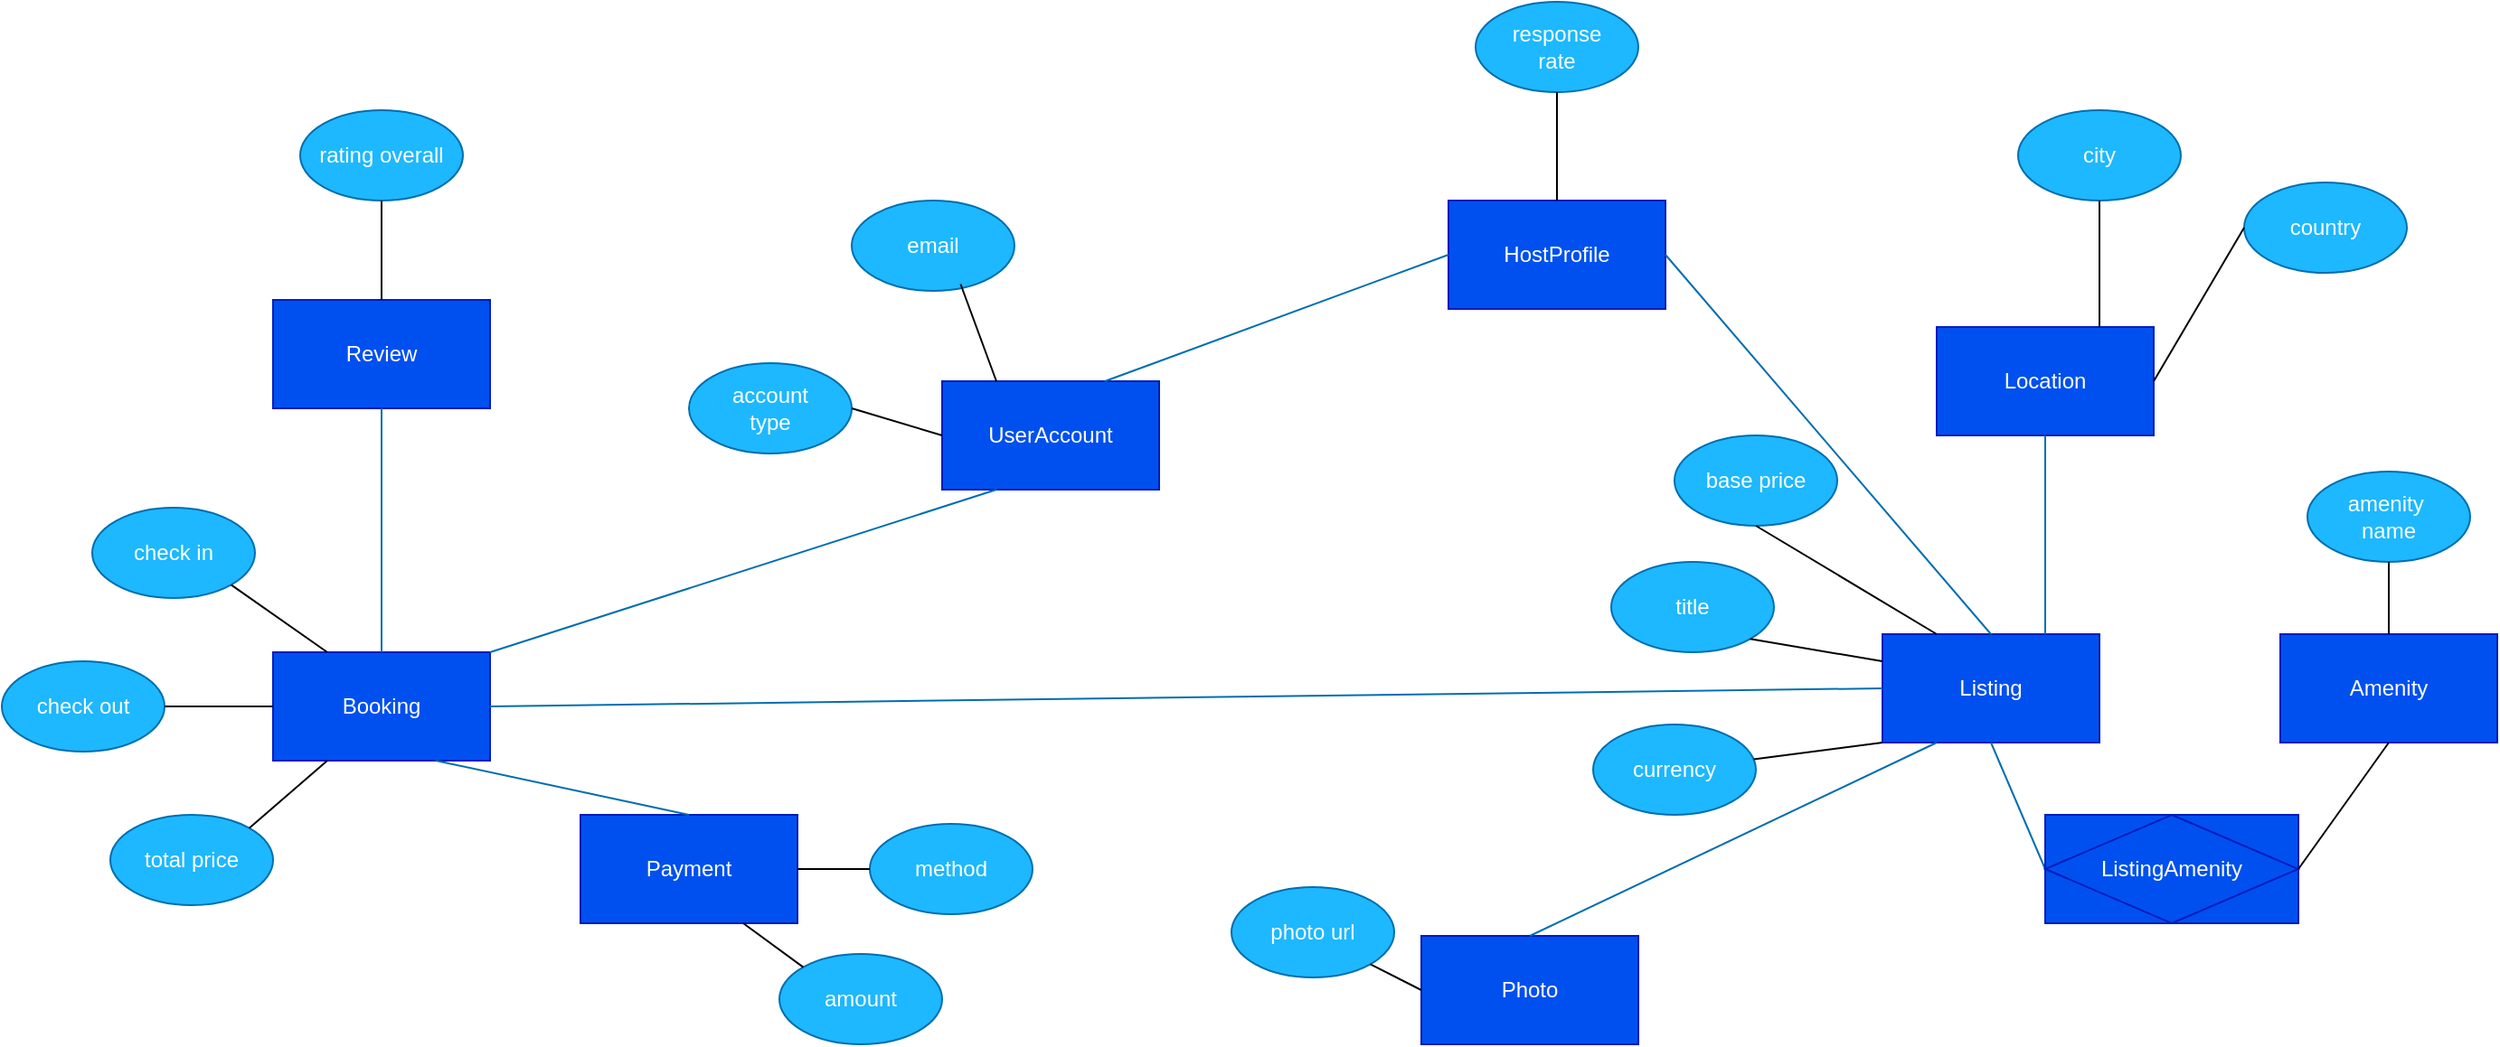 <mxfile version="28.2.7">
  <diagram name="Page-1" id="w8lOTS-Hc9tgo65MIErD">
    <mxGraphModel dx="2216" dy="835" grid="1" gridSize="10" guides="1" tooltips="1" connect="1" arrows="1" fold="1" page="1" pageScale="1" pageWidth="827" pageHeight="1169" math="0" shadow="0">
      <root>
        <mxCell id="0" />
        <mxCell id="1" parent="0" />
        <mxCell id="Cxw9oSvX4OLTWF03UOd2-1" value="HostProfile" style="rounded=0;whiteSpace=wrap;html=1;fillColor=#0050ef;fontColor=#ffffff;strokeColor=#001DBC;" parent="1" vertex="1">
          <mxGeometry x="350" y="170" width="120" height="60" as="geometry" />
        </mxCell>
        <mxCell id="Cxw9oSvX4OLTWF03UOd2-2" value="UserAccount" style="rounded=0;whiteSpace=wrap;html=1;fillColor=#0050ef;fontColor=#ffffff;strokeColor=#001DBC;" parent="1" vertex="1">
          <mxGeometry x="70" y="270" width="120" height="60" as="geometry" />
        </mxCell>
        <mxCell id="Cxw9oSvX4OLTWF03UOd2-3" value="Booking" style="rounded=0;whiteSpace=wrap;html=1;fillColor=#0050ef;fontColor=#ffffff;strokeColor=#001DBC;" parent="1" vertex="1">
          <mxGeometry x="-300" y="420" width="120" height="60" as="geometry" />
        </mxCell>
        <mxCell id="Cxw9oSvX4OLTWF03UOd2-4" value="Listing" style="rounded=0;whiteSpace=wrap;html=1;fillColor=#0050ef;fontColor=#ffffff;strokeColor=#001DBC;" parent="1" vertex="1">
          <mxGeometry x="590" y="410" width="120" height="60" as="geometry" />
        </mxCell>
        <mxCell id="Cxw9oSvX4OLTWF03UOd2-6" value="Review" style="rounded=0;whiteSpace=wrap;html=1;fillColor=#0050ef;fontColor=#ffffff;strokeColor=#001DBC;" parent="1" vertex="1">
          <mxGeometry x="-300" y="225" width="120" height="60" as="geometry" />
        </mxCell>
        <mxCell id="Cxw9oSvX4OLTWF03UOd2-7" value="Location" style="rounded=0;whiteSpace=wrap;html=1;fillColor=#0050ef;fontColor=#ffffff;strokeColor=#001DBC;" parent="1" vertex="1">
          <mxGeometry x="620" y="240" width="120" height="60" as="geometry" />
        </mxCell>
        <mxCell id="Cxw9oSvX4OLTWF03UOd2-8" value="Amenity" style="rounded=0;whiteSpace=wrap;html=1;fillColor=#0050ef;fontColor=#ffffff;strokeColor=#001DBC;" parent="1" vertex="1">
          <mxGeometry x="810" y="410" width="120" height="60" as="geometry" />
        </mxCell>
        <mxCell id="Cxw9oSvX4OLTWF03UOd2-9" value="Photo" style="rounded=0;whiteSpace=wrap;html=1;fillColor=#0050ef;fontColor=#ffffff;strokeColor=#001DBC;" parent="1" vertex="1">
          <mxGeometry x="335" y="577" width="120" height="60" as="geometry" />
        </mxCell>
        <mxCell id="Cxw9oSvX4OLTWF03UOd2-11" value="Payment" style="rounded=0;whiteSpace=wrap;html=1;fillColor=#0050ef;fontColor=#ffffff;strokeColor=#001DBC;" parent="1" vertex="1">
          <mxGeometry x="-130" y="510" width="120" height="60" as="geometry" />
        </mxCell>
        <mxCell id="Cxw9oSvX4OLTWF03UOd2-12" value="" style="endArrow=none;html=1;rounded=0;exitX=0.5;exitY=0;exitDx=0;exitDy=0;entryX=0.25;entryY=1;entryDx=0;entryDy=0;fillColor=#1ba1e2;strokeColor=#006EAF;" parent="1" source="Cxw9oSvX4OLTWF03UOd2-9" target="Cxw9oSvX4OLTWF03UOd2-4" edge="1">
          <mxGeometry width="50" height="50" relative="1" as="geometry">
            <mxPoint x="670" y="520" as="sourcePoint" />
            <mxPoint x="720" y="480" as="targetPoint" />
          </mxGeometry>
        </mxCell>
        <mxCell id="Cxw9oSvX4OLTWF03UOd2-13" value="" style="endArrow=none;html=1;rounded=0;entryX=0;entryY=0.5;entryDx=0;entryDy=0;exitX=0.75;exitY=0;exitDx=0;exitDy=0;fillColor=#1ba1e2;strokeColor=#006EAF;" parent="1" source="Cxw9oSvX4OLTWF03UOd2-2" target="Cxw9oSvX4OLTWF03UOd2-1" edge="1">
          <mxGeometry width="50" height="50" relative="1" as="geometry">
            <mxPoint x="326" y="290" as="sourcePoint" />
            <mxPoint x="376" y="240" as="targetPoint" />
          </mxGeometry>
        </mxCell>
        <mxCell id="Cxw9oSvX4OLTWF03UOd2-14" value="" style="endArrow=none;html=1;rounded=0;exitX=0.5;exitY=1;exitDx=0;exitDy=0;entryX=0.75;entryY=0;entryDx=0;entryDy=0;fillColor=#1ba1e2;strokeColor=#006EAF;" parent="1" source="Cxw9oSvX4OLTWF03UOd2-7" target="Cxw9oSvX4OLTWF03UOd2-4" edge="1">
          <mxGeometry width="50" height="50" relative="1" as="geometry">
            <mxPoint x="580" y="480" as="sourcePoint" />
            <mxPoint x="630" y="430" as="targetPoint" />
          </mxGeometry>
        </mxCell>
        <mxCell id="Cxw9oSvX4OLTWF03UOd2-16" value="" style="endArrow=none;html=1;rounded=0;exitX=0.5;exitY=1;exitDx=0;exitDy=0;fillColor=#1ba1e2;strokeColor=#006EAF;entryX=0;entryY=0.5;entryDx=0;entryDy=0;" parent="1" source="Cxw9oSvX4OLTWF03UOd2-4" target="4u0wFj2HR7MiW4nu8fir-1" edge="1">
          <mxGeometry width="50" height="50" relative="1" as="geometry">
            <mxPoint x="580" y="480" as="sourcePoint" />
            <mxPoint x="800" y="494.0" as="targetPoint" />
          </mxGeometry>
        </mxCell>
        <mxCell id="Cxw9oSvX4OLTWF03UOd2-18" value="" style="endArrow=none;html=1;rounded=0;exitX=1;exitY=0.5;exitDx=0;exitDy=0;entryX=0;entryY=0.5;entryDx=0;entryDy=0;fillColor=#1ba1e2;strokeColor=#006EAF;" parent="1" source="Cxw9oSvX4OLTWF03UOd2-3" target="Cxw9oSvX4OLTWF03UOd2-4" edge="1">
          <mxGeometry width="50" height="50" relative="1" as="geometry">
            <mxPoint x="430" y="480" as="sourcePoint" />
            <mxPoint x="480" y="430" as="targetPoint" />
          </mxGeometry>
        </mxCell>
        <mxCell id="Cxw9oSvX4OLTWF03UOd2-22" value="" style="endArrow=none;html=1;rounded=0;exitX=0.5;exitY=0;exitDx=0;exitDy=0;entryX=0.75;entryY=1;entryDx=0;entryDy=0;fillColor=#1ba1e2;strokeColor=#006EAF;" parent="1" source="Cxw9oSvX4OLTWF03UOd2-11" target="Cxw9oSvX4OLTWF03UOd2-3" edge="1">
          <mxGeometry width="50" height="50" relative="1" as="geometry">
            <mxPoint x="70" y="490" as="sourcePoint" />
            <mxPoint x="120" y="440" as="targetPoint" />
          </mxGeometry>
        </mxCell>
        <mxCell id="Cxw9oSvX4OLTWF03UOd2-23" value="" style="endArrow=none;html=1;rounded=0;entryX=0.5;entryY=1;entryDx=0;entryDy=0;exitX=0.5;exitY=0;exitDx=0;exitDy=0;fillColor=#1ba1e2;strokeColor=#006EAF;" parent="1" source="Cxw9oSvX4OLTWF03UOd2-3" target="Cxw9oSvX4OLTWF03UOd2-6" edge="1">
          <mxGeometry width="50" height="50" relative="1" as="geometry">
            <mxPoint x="70" y="490" as="sourcePoint" />
            <mxPoint x="120" y="440" as="targetPoint" />
          </mxGeometry>
        </mxCell>
        <mxCell id="Cxw9oSvX4OLTWF03UOd2-24" value="" style="endArrow=none;html=1;rounded=0;entryX=1;entryY=0.5;entryDx=0;entryDy=0;exitX=0.5;exitY=0;exitDx=0;exitDy=0;fillColor=#1ba1e2;strokeColor=#006EAF;" parent="1" source="Cxw9oSvX4OLTWF03UOd2-4" target="Cxw9oSvX4OLTWF03UOd2-1" edge="1">
          <mxGeometry width="50" height="50" relative="1" as="geometry">
            <mxPoint x="430" y="480" as="sourcePoint" />
            <mxPoint x="480" y="430" as="targetPoint" />
          </mxGeometry>
        </mxCell>
        <mxCell id="Cxw9oSvX4OLTWF03UOd2-25" value="" style="endArrow=none;html=1;rounded=0;entryX=0.25;entryY=1;entryDx=0;entryDy=0;exitX=1;exitY=0;exitDx=0;exitDy=0;fillColor=#1ba1e2;strokeColor=#006EAF;" parent="1" source="Cxw9oSvX4OLTWF03UOd2-3" target="Cxw9oSvX4OLTWF03UOd2-2" edge="1">
          <mxGeometry width="50" height="50" relative="1" as="geometry">
            <mxPoint x="430" y="480" as="sourcePoint" />
            <mxPoint x="480" y="430" as="targetPoint" />
          </mxGeometry>
        </mxCell>
        <mxCell id="Cxw9oSvX4OLTWF03UOd2-34" value="email" style="ellipse;whiteSpace=wrap;html=1;fillColor=#1DB8FF;fontColor=#ffffff;strokeColor=#006EAF;" parent="1" vertex="1">
          <mxGeometry x="20" y="170" width="90" height="50" as="geometry" />
        </mxCell>
        <mxCell id="Cxw9oSvX4OLTWF03UOd2-36" value="account&lt;div&gt;type&lt;/div&gt;" style="ellipse;whiteSpace=wrap;html=1;fillColor=#1DB8FF;fontColor=#ffffff;strokeColor=#006EAF;" parent="1" vertex="1">
          <mxGeometry x="-70" y="260" width="90" height="50" as="geometry" />
        </mxCell>
        <mxCell id="Cxw9oSvX4OLTWF03UOd2-37" value="response&lt;div&gt;rate&lt;/div&gt;" style="ellipse;whiteSpace=wrap;html=1;fillColor=#1DB8FF;fontColor=#ffffff;strokeColor=#006EAF;" parent="1" vertex="1">
          <mxGeometry x="365" y="60" width="90" height="50" as="geometry" />
        </mxCell>
        <mxCell id="Cxw9oSvX4OLTWF03UOd2-38" value="" style="endArrow=none;html=1;rounded=0;entryX=0.5;entryY=1;entryDx=0;entryDy=0;exitX=0.5;exitY=0;exitDx=0;exitDy=0;" parent="1" source="Cxw9oSvX4OLTWF03UOd2-1" target="Cxw9oSvX4OLTWF03UOd2-37" edge="1">
          <mxGeometry width="50" height="50" relative="1" as="geometry">
            <mxPoint x="330" y="480" as="sourcePoint" />
            <mxPoint x="380" y="430" as="targetPoint" />
          </mxGeometry>
        </mxCell>
        <mxCell id="Cxw9oSvX4OLTWF03UOd2-39" value="" style="endArrow=none;html=1;rounded=0;entryX=0.669;entryY=0.925;entryDx=0;entryDy=0;entryPerimeter=0;exitX=0.25;exitY=0;exitDx=0;exitDy=0;" parent="1" source="Cxw9oSvX4OLTWF03UOd2-2" target="Cxw9oSvX4OLTWF03UOd2-34" edge="1">
          <mxGeometry width="50" height="50" relative="1" as="geometry">
            <mxPoint x="260" y="450" as="sourcePoint" />
            <mxPoint x="310" y="400" as="targetPoint" />
          </mxGeometry>
        </mxCell>
        <mxCell id="Cxw9oSvX4OLTWF03UOd2-40" value="" style="endArrow=none;html=1;rounded=0;exitX=0;exitY=0.5;exitDx=0;exitDy=0;entryX=1;entryY=0.5;entryDx=0;entryDy=0;" parent="1" source="Cxw9oSvX4OLTWF03UOd2-2" target="Cxw9oSvX4OLTWF03UOd2-36" edge="1">
          <mxGeometry width="50" height="50" relative="1" as="geometry">
            <mxPoint x="260" y="450" as="sourcePoint" />
            <mxPoint x="10" y="310" as="targetPoint" />
          </mxGeometry>
        </mxCell>
        <mxCell id="Cxw9oSvX4OLTWF03UOd2-41" value="title" style="ellipse;whiteSpace=wrap;html=1;fillColor=#1DB8FF;fontColor=#ffffff;strokeColor=#006EAF;" parent="1" vertex="1">
          <mxGeometry x="440" y="370" width="90" height="50" as="geometry" />
        </mxCell>
        <mxCell id="Cxw9oSvX4OLTWF03UOd2-42" value="base price" style="ellipse;whiteSpace=wrap;html=1;fillColor=#1DB8FF;fontColor=#ffffff;strokeColor=#006EAF;" parent="1" vertex="1">
          <mxGeometry x="475" y="300" width="90" height="50" as="geometry" />
        </mxCell>
        <mxCell id="Cxw9oSvX4OLTWF03UOd2-43" value="currency" style="ellipse;whiteSpace=wrap;html=1;fillColor=#1DB8FF;fontColor=#ffffff;strokeColor=#006EAF;" parent="1" vertex="1">
          <mxGeometry x="430" y="460" width="90" height="50" as="geometry" />
        </mxCell>
        <mxCell id="Cxw9oSvX4OLTWF03UOd2-44" value="" style="endArrow=none;html=1;rounded=0;entryX=1;entryY=1;entryDx=0;entryDy=0;exitX=0;exitY=0.25;exitDx=0;exitDy=0;" parent="1" source="Cxw9oSvX4OLTWF03UOd2-4" target="Cxw9oSvX4OLTWF03UOd2-41" edge="1">
          <mxGeometry width="50" height="50" relative="1" as="geometry">
            <mxPoint x="580" y="440" as="sourcePoint" />
            <mxPoint x="380" y="430" as="targetPoint" />
          </mxGeometry>
        </mxCell>
        <mxCell id="Cxw9oSvX4OLTWF03UOd2-45" value="" style="endArrow=none;html=1;rounded=0;entryX=0.5;entryY=1;entryDx=0;entryDy=0;exitX=0.25;exitY=0;exitDx=0;exitDy=0;" parent="1" source="Cxw9oSvX4OLTWF03UOd2-4" target="Cxw9oSvX4OLTWF03UOd2-42" edge="1">
          <mxGeometry width="50" height="50" relative="1" as="geometry">
            <mxPoint x="330" y="480" as="sourcePoint" />
            <mxPoint x="380" y="430" as="targetPoint" />
          </mxGeometry>
        </mxCell>
        <mxCell id="Cxw9oSvX4OLTWF03UOd2-46" value="" style="endArrow=none;html=1;rounded=0;entryX=0;entryY=1;entryDx=0;entryDy=0;" parent="1" source="Cxw9oSvX4OLTWF03UOd2-43" target="Cxw9oSvX4OLTWF03UOd2-4" edge="1">
          <mxGeometry width="50" height="50" relative="1" as="geometry">
            <mxPoint x="330" y="480" as="sourcePoint" />
            <mxPoint x="380" y="430" as="targetPoint" />
          </mxGeometry>
        </mxCell>
        <mxCell id="Cxw9oSvX4OLTWF03UOd2-50" value="amenity&amp;nbsp;&lt;div&gt;name&lt;/div&gt;" style="ellipse;whiteSpace=wrap;html=1;fillColor=#1DB8FF;fontColor=#ffffff;strokeColor=#006EAF;" parent="1" vertex="1">
          <mxGeometry x="825" y="320" width="90" height="50" as="geometry" />
        </mxCell>
        <mxCell id="Cxw9oSvX4OLTWF03UOd2-53" value="" style="endArrow=none;html=1;rounded=0;exitX=0.5;exitY=1;exitDx=0;exitDy=0;entryX=0.5;entryY=0;entryDx=0;entryDy=0;" parent="1" source="Cxw9oSvX4OLTWF03UOd2-50" target="Cxw9oSvX4OLTWF03UOd2-8" edge="1">
          <mxGeometry width="50" height="50" relative="1" as="geometry">
            <mxPoint x="410" y="490" as="sourcePoint" />
            <mxPoint x="1060" y="380" as="targetPoint" />
          </mxGeometry>
        </mxCell>
        <mxCell id="Cxw9oSvX4OLTWF03UOd2-56" value="method" style="ellipse;whiteSpace=wrap;html=1;fillColor=#1DB8FF;fontColor=#ffffff;strokeColor=#006EAF;" parent="1" vertex="1">
          <mxGeometry x="30" y="515" width="90" height="50" as="geometry" />
        </mxCell>
        <mxCell id="Cxw9oSvX4OLTWF03UOd2-57" value="amount" style="ellipse;whiteSpace=wrap;html=1;fillColor=#1DB8FF;fontColor=#ffffff;strokeColor=#006EAF;" parent="1" vertex="1">
          <mxGeometry x="-20" y="587" width="90" height="50" as="geometry" />
        </mxCell>
        <mxCell id="Cxw9oSvX4OLTWF03UOd2-58" value="" style="endArrow=none;html=1;rounded=0;exitX=1;exitY=0.5;exitDx=0;exitDy=0;entryX=0;entryY=0.5;entryDx=0;entryDy=0;" parent="1" source="Cxw9oSvX4OLTWF03UOd2-11" target="Cxw9oSvX4OLTWF03UOd2-56" edge="1">
          <mxGeometry width="50" height="50" relative="1" as="geometry">
            <mxPoint x="500" y="350" as="sourcePoint" />
            <mxPoint x="550" y="300" as="targetPoint" />
          </mxGeometry>
        </mxCell>
        <mxCell id="Cxw9oSvX4OLTWF03UOd2-59" value="" style="endArrow=none;html=1;rounded=0;exitX=0.75;exitY=1;exitDx=0;exitDy=0;entryX=0;entryY=0;entryDx=0;entryDy=0;" parent="1" source="Cxw9oSvX4OLTWF03UOd2-11" target="Cxw9oSvX4OLTWF03UOd2-57" edge="1">
          <mxGeometry width="50" height="50" relative="1" as="geometry">
            <mxPoint x="500" y="350" as="sourcePoint" />
            <mxPoint x="550" y="300" as="targetPoint" />
          </mxGeometry>
        </mxCell>
        <mxCell id="Cxw9oSvX4OLTWF03UOd2-60" value="total price" style="ellipse;whiteSpace=wrap;html=1;fillColor=#1DB8FF;fontColor=#ffffff;strokeColor=#006EAF;" parent="1" vertex="1">
          <mxGeometry x="-390" y="510" width="90" height="50" as="geometry" />
        </mxCell>
        <mxCell id="Cxw9oSvX4OLTWF03UOd2-61" value="check out" style="ellipse;whiteSpace=wrap;html=1;fillColor=#1DB8FF;fontColor=#ffffff;strokeColor=#006EAF;" parent="1" vertex="1">
          <mxGeometry x="-450" y="425" width="90" height="50" as="geometry" />
        </mxCell>
        <mxCell id="Cxw9oSvX4OLTWF03UOd2-62" value="check in" style="ellipse;whiteSpace=wrap;html=1;fillColor=#1DB8FF;fontColor=#ffffff;strokeColor=#006EAF;" parent="1" vertex="1">
          <mxGeometry x="-400" y="340" width="90" height="50" as="geometry" />
        </mxCell>
        <mxCell id="Cxw9oSvX4OLTWF03UOd2-64" value="" style="endArrow=none;html=1;rounded=0;exitX=1;exitY=1;exitDx=0;exitDy=0;entryX=0.25;entryY=0;entryDx=0;entryDy=0;" parent="1" source="Cxw9oSvX4OLTWF03UOd2-62" target="Cxw9oSvX4OLTWF03UOd2-3" edge="1">
          <mxGeometry width="50" height="50" relative="1" as="geometry">
            <mxPoint x="330" y="480" as="sourcePoint" />
            <mxPoint x="380" y="430" as="targetPoint" />
          </mxGeometry>
        </mxCell>
        <mxCell id="Cxw9oSvX4OLTWF03UOd2-65" value="" style="endArrow=none;html=1;rounded=0;exitX=1;exitY=0.5;exitDx=0;exitDy=0;entryX=0;entryY=0.5;entryDx=0;entryDy=0;" parent="1" source="Cxw9oSvX4OLTWF03UOd2-61" target="Cxw9oSvX4OLTWF03UOd2-3" edge="1">
          <mxGeometry width="50" height="50" relative="1" as="geometry">
            <mxPoint x="330" y="480" as="sourcePoint" />
            <mxPoint x="380" y="430" as="targetPoint" />
          </mxGeometry>
        </mxCell>
        <mxCell id="Cxw9oSvX4OLTWF03UOd2-66" value="" style="endArrow=none;html=1;rounded=0;exitX=1;exitY=0;exitDx=0;exitDy=0;entryX=0.25;entryY=1;entryDx=0;entryDy=0;" parent="1" source="Cxw9oSvX4OLTWF03UOd2-60" target="Cxw9oSvX4OLTWF03UOd2-3" edge="1">
          <mxGeometry width="50" height="50" relative="1" as="geometry">
            <mxPoint x="330" y="480" as="sourcePoint" />
            <mxPoint x="380" y="430" as="targetPoint" />
          </mxGeometry>
        </mxCell>
        <mxCell id="4u0wFj2HR7MiW4nu8fir-1" value="ListingAmenity" style="shape=associativeEntity;whiteSpace=wrap;html=1;align=center;fillColor=#0050ef;fontColor=#ffffff;strokeColor=#001DBC;" parent="1" vertex="1">
          <mxGeometry x="680" y="510" width="140" height="60" as="geometry" />
        </mxCell>
        <mxCell id="4u0wFj2HR7MiW4nu8fir-2" value="" style="endArrow=none;html=1;rounded=0;exitX=0.5;exitY=1;exitDx=0;exitDy=0;entryX=1;entryY=0.5;entryDx=0;entryDy=0;" parent="1" source="Cxw9oSvX4OLTWF03UOd2-8" target="4u0wFj2HR7MiW4nu8fir-1" edge="1">
          <mxGeometry relative="1" as="geometry">
            <mxPoint x="330" y="495" as="sourcePoint" />
            <mxPoint x="490" y="495" as="targetPoint" />
          </mxGeometry>
        </mxCell>
        <mxCell id="4u0wFj2HR7MiW4nu8fir-8" value="city" style="ellipse;whiteSpace=wrap;html=1;fillColor=#1DB8FF;fontColor=#ffffff;strokeColor=#006EAF;" parent="1" vertex="1">
          <mxGeometry x="665" y="120" width="90" height="50" as="geometry" />
        </mxCell>
        <mxCell id="4u0wFj2HR7MiW4nu8fir-9" value="country" style="ellipse;whiteSpace=wrap;html=1;fillColor=#1DB8FF;fontColor=#ffffff;strokeColor=#006EAF;" parent="1" vertex="1">
          <mxGeometry x="790" y="160" width="90" height="50" as="geometry" />
        </mxCell>
        <mxCell id="4u0wFj2HR7MiW4nu8fir-10" value="" style="endArrow=none;html=1;rounded=0;entryX=0.5;entryY=1;entryDx=0;entryDy=0;exitX=0.75;exitY=0;exitDx=0;exitDy=0;" parent="1" source="Cxw9oSvX4OLTWF03UOd2-7" target="4u0wFj2HR7MiW4nu8fir-8" edge="1">
          <mxGeometry width="50" height="50" relative="1" as="geometry">
            <mxPoint x="555" y="465" as="sourcePoint" />
            <mxPoint x="555" y="415" as="targetPoint" />
          </mxGeometry>
        </mxCell>
        <mxCell id="4u0wFj2HR7MiW4nu8fir-11" value="" style="endArrow=none;html=1;rounded=0;entryX=0;entryY=0.5;entryDx=0;entryDy=0;exitX=1;exitY=0.5;exitDx=0;exitDy=0;" parent="1" source="Cxw9oSvX4OLTWF03UOd2-7" target="4u0wFj2HR7MiW4nu8fir-9" edge="1">
          <mxGeometry width="50" height="50" relative="1" as="geometry">
            <mxPoint x="835" y="395" as="sourcePoint" />
            <mxPoint x="835" y="345" as="targetPoint" />
          </mxGeometry>
        </mxCell>
        <mxCell id="4u0wFj2HR7MiW4nu8fir-12" value="photo url" style="ellipse;whiteSpace=wrap;html=1;fillColor=#1DB8FF;fontColor=#ffffff;strokeColor=#006EAF;" parent="1" vertex="1">
          <mxGeometry x="230" y="550" width="90" height="50" as="geometry" />
        </mxCell>
        <mxCell id="4u0wFj2HR7MiW4nu8fir-13" value="" style="endArrow=none;html=1;rounded=0;exitX=1;exitY=1;exitDx=0;exitDy=0;entryX=0;entryY=0.5;entryDx=0;entryDy=0;" parent="1" source="4u0wFj2HR7MiW4nu8fir-12" target="Cxw9oSvX4OLTWF03UOd2-9" edge="1">
          <mxGeometry width="50" height="50" relative="1" as="geometry">
            <mxPoint x="545" y="462" as="sourcePoint" />
            <mxPoint x="445" y="557" as="targetPoint" />
          </mxGeometry>
        </mxCell>
        <mxCell id="4u0wFj2HR7MiW4nu8fir-17" value="rating overall" style="ellipse;whiteSpace=wrap;html=1;fillColor=#1DB8FF;fontColor=#ffffff;strokeColor=#006EAF;" parent="1" vertex="1">
          <mxGeometry x="-285" y="120" width="90" height="50" as="geometry" />
        </mxCell>
        <mxCell id="4u0wFj2HR7MiW4nu8fir-18" value="" style="endArrow=none;html=1;rounded=0;entryX=0.5;entryY=1;entryDx=0;entryDy=0;exitX=0.5;exitY=0;exitDx=0;exitDy=0;" parent="1" source="Cxw9oSvX4OLTWF03UOd2-6" target="4u0wFj2HR7MiW4nu8fir-17" edge="1">
          <mxGeometry width="50" height="50" relative="1" as="geometry">
            <mxPoint x="90" y="315" as="sourcePoint" />
            <mxPoint x="30" y="270" as="targetPoint" />
          </mxGeometry>
        </mxCell>
      </root>
    </mxGraphModel>
  </diagram>
</mxfile>
